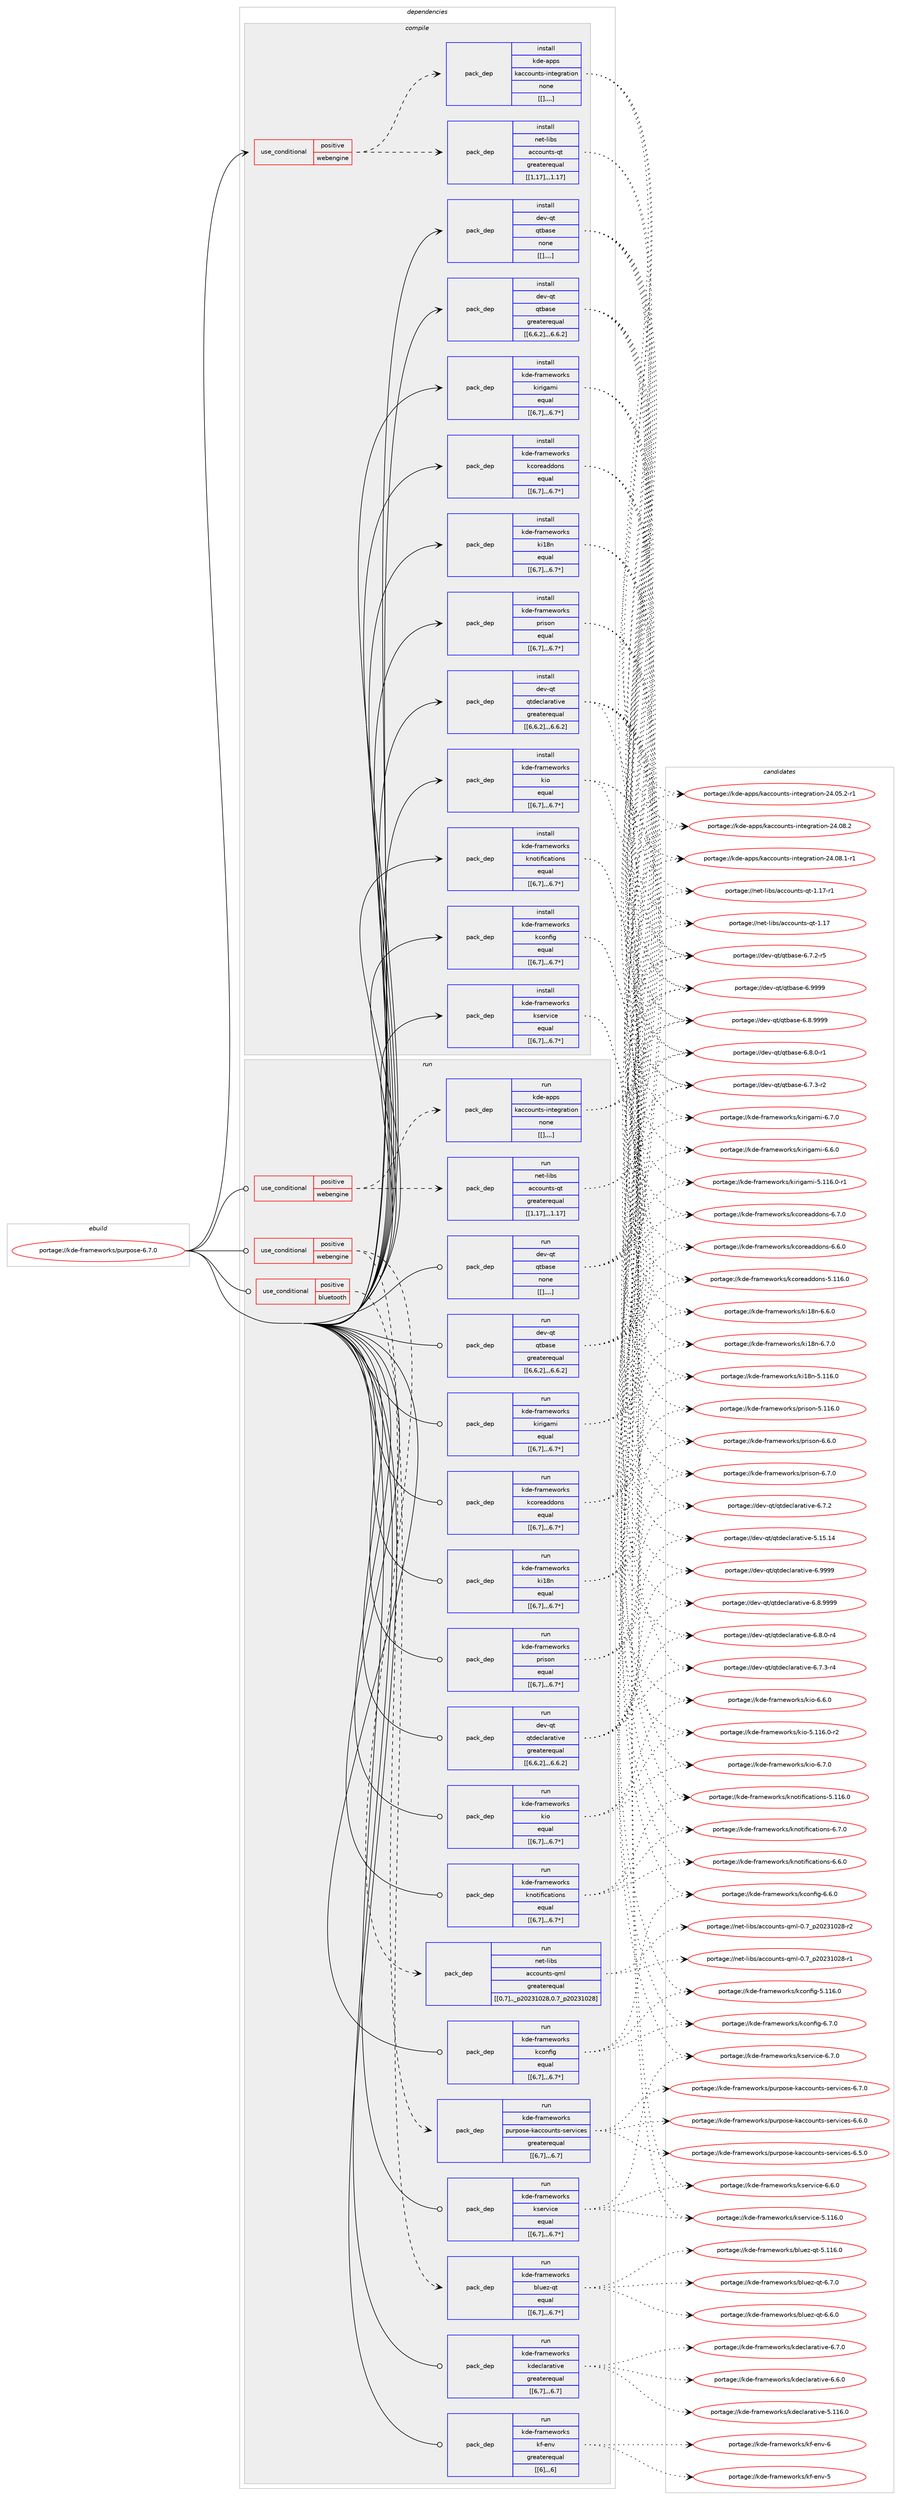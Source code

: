 digraph prolog {

# *************
# Graph options
# *************

newrank=true;
concentrate=true;
compound=true;
graph [rankdir=LR,fontname=Helvetica,fontsize=10,ranksep=1.5];#, ranksep=2.5, nodesep=0.2];
edge  [arrowhead=vee];
node  [fontname=Helvetica,fontsize=10];

# **********
# The ebuild
# **********

subgraph cluster_leftcol {
color=gray;
label=<<i>ebuild</i>>;
id [label="portage://kde-frameworks/purpose-6.7.0", color=red, width=4, href="../kde-frameworks/purpose-6.7.0.svg"];
}

# ****************
# The dependencies
# ****************

subgraph cluster_midcol {
color=gray;
label=<<i>dependencies</i>>;
subgraph cluster_compile {
fillcolor="#eeeeee";
style=filled;
label=<<i>compile</i>>;
subgraph cond73579 {
dependency286401 [label=<<TABLE BORDER="0" CELLBORDER="1" CELLSPACING="0" CELLPADDING="4"><TR><TD ROWSPAN="3" CELLPADDING="10">use_conditional</TD></TR><TR><TD>positive</TD></TR><TR><TD>webengine</TD></TR></TABLE>>, shape=none, color=red];
subgraph pack210537 {
dependency286442 [label=<<TABLE BORDER="0" CELLBORDER="1" CELLSPACING="0" CELLPADDING="4" WIDTH="220"><TR><TD ROWSPAN="6" CELLPADDING="30">pack_dep</TD></TR><TR><TD WIDTH="110">install</TD></TR><TR><TD>kde-apps</TD></TR><TR><TD>kaccounts-integration</TD></TR><TR><TD>none</TD></TR><TR><TD>[[],,,,]</TD></TR></TABLE>>, shape=none, color=blue];
}
dependency286401:e -> dependency286442:w [weight=20,style="dashed",arrowhead="vee"];
subgraph pack210576 {
dependency286459 [label=<<TABLE BORDER="0" CELLBORDER="1" CELLSPACING="0" CELLPADDING="4" WIDTH="220"><TR><TD ROWSPAN="6" CELLPADDING="30">pack_dep</TD></TR><TR><TD WIDTH="110">install</TD></TR><TR><TD>net-libs</TD></TR><TR><TD>accounts-qt</TD></TR><TR><TD>greaterequal</TD></TR><TR><TD>[[1,17],,,1.17]</TD></TR></TABLE>>, shape=none, color=blue];
}
dependency286401:e -> dependency286459:w [weight=20,style="dashed",arrowhead="vee"];
}
id:e -> dependency286401:w [weight=20,style="solid",arrowhead="vee"];
subgraph pack210587 {
dependency286472 [label=<<TABLE BORDER="0" CELLBORDER="1" CELLSPACING="0" CELLPADDING="4" WIDTH="220"><TR><TD ROWSPAN="6" CELLPADDING="30">pack_dep</TD></TR><TR><TD WIDTH="110">install</TD></TR><TR><TD>dev-qt</TD></TR><TR><TD>qtbase</TD></TR><TR><TD>greaterequal</TD></TR><TR><TD>[[6,6,2],,,6.6.2]</TD></TR></TABLE>>, shape=none, color=blue];
}
id:e -> dependency286472:w [weight=20,style="solid",arrowhead="vee"];
subgraph pack210595 {
dependency286480 [label=<<TABLE BORDER="0" CELLBORDER="1" CELLSPACING="0" CELLPADDING="4" WIDTH="220"><TR><TD ROWSPAN="6" CELLPADDING="30">pack_dep</TD></TR><TR><TD WIDTH="110">install</TD></TR><TR><TD>dev-qt</TD></TR><TR><TD>qtbase</TD></TR><TR><TD>none</TD></TR><TR><TD>[[],,,,]</TD></TR></TABLE>>, shape=none, color=blue];
}
id:e -> dependency286480:w [weight=20,style="solid",arrowhead="vee"];
subgraph pack210600 {
dependency286516 [label=<<TABLE BORDER="0" CELLBORDER="1" CELLSPACING="0" CELLPADDING="4" WIDTH="220"><TR><TD ROWSPAN="6" CELLPADDING="30">pack_dep</TD></TR><TR><TD WIDTH="110">install</TD></TR><TR><TD>dev-qt</TD></TR><TR><TD>qtdeclarative</TD></TR><TR><TD>greaterequal</TD></TR><TR><TD>[[6,6,2],,,6.6.2]</TD></TR></TABLE>>, shape=none, color=blue];
}
id:e -> dependency286516:w [weight=20,style="solid",arrowhead="vee"];
subgraph pack210694 {
dependency286608 [label=<<TABLE BORDER="0" CELLBORDER="1" CELLSPACING="0" CELLPADDING="4" WIDTH="220"><TR><TD ROWSPAN="6" CELLPADDING="30">pack_dep</TD></TR><TR><TD WIDTH="110">install</TD></TR><TR><TD>kde-frameworks</TD></TR><TR><TD>kconfig</TD></TR><TR><TD>equal</TD></TR><TR><TD>[[6,7],,,6.7*]</TD></TR></TABLE>>, shape=none, color=blue];
}
id:e -> dependency286608:w [weight=20,style="solid",arrowhead="vee"];
subgraph pack210726 {
dependency286637 [label=<<TABLE BORDER="0" CELLBORDER="1" CELLSPACING="0" CELLPADDING="4" WIDTH="220"><TR><TD ROWSPAN="6" CELLPADDING="30">pack_dep</TD></TR><TR><TD WIDTH="110">install</TD></TR><TR><TD>kde-frameworks</TD></TR><TR><TD>kcoreaddons</TD></TR><TR><TD>equal</TD></TR><TR><TD>[[6,7],,,6.7*]</TD></TR></TABLE>>, shape=none, color=blue];
}
id:e -> dependency286637:w [weight=20,style="solid",arrowhead="vee"];
subgraph pack210733 {
dependency286658 [label=<<TABLE BORDER="0" CELLBORDER="1" CELLSPACING="0" CELLPADDING="4" WIDTH="220"><TR><TD ROWSPAN="6" CELLPADDING="30">pack_dep</TD></TR><TR><TD WIDTH="110">install</TD></TR><TR><TD>kde-frameworks</TD></TR><TR><TD>ki18n</TD></TR><TR><TD>equal</TD></TR><TR><TD>[[6,7],,,6.7*]</TD></TR></TABLE>>, shape=none, color=blue];
}
id:e -> dependency286658:w [weight=20,style="solid",arrowhead="vee"];
subgraph pack210748 {
dependency286748 [label=<<TABLE BORDER="0" CELLBORDER="1" CELLSPACING="0" CELLPADDING="4" WIDTH="220"><TR><TD ROWSPAN="6" CELLPADDING="30">pack_dep</TD></TR><TR><TD WIDTH="110">install</TD></TR><TR><TD>kde-frameworks</TD></TR><TR><TD>kio</TD></TR><TR><TD>equal</TD></TR><TR><TD>[[6,7],,,6.7*]</TD></TR></TABLE>>, shape=none, color=blue];
}
id:e -> dependency286748:w [weight=20,style="solid",arrowhead="vee"];
subgraph pack210836 {
dependency286795 [label=<<TABLE BORDER="0" CELLBORDER="1" CELLSPACING="0" CELLPADDING="4" WIDTH="220"><TR><TD ROWSPAN="6" CELLPADDING="30">pack_dep</TD></TR><TR><TD WIDTH="110">install</TD></TR><TR><TD>kde-frameworks</TD></TR><TR><TD>kirigami</TD></TR><TR><TD>equal</TD></TR><TR><TD>[[6,7],,,6.7*]</TD></TR></TABLE>>, shape=none, color=blue];
}
id:e -> dependency286795:w [weight=20,style="solid",arrowhead="vee"];
subgraph pack210856 {
dependency286837 [label=<<TABLE BORDER="0" CELLBORDER="1" CELLSPACING="0" CELLPADDING="4" WIDTH="220"><TR><TD ROWSPAN="6" CELLPADDING="30">pack_dep</TD></TR><TR><TD WIDTH="110">install</TD></TR><TR><TD>kde-frameworks</TD></TR><TR><TD>knotifications</TD></TR><TR><TD>equal</TD></TR><TR><TD>[[6,7],,,6.7*]</TD></TR></TABLE>>, shape=none, color=blue];
}
id:e -> dependency286837:w [weight=20,style="solid",arrowhead="vee"];
subgraph pack210895 {
dependency286844 [label=<<TABLE BORDER="0" CELLBORDER="1" CELLSPACING="0" CELLPADDING="4" WIDTH="220"><TR><TD ROWSPAN="6" CELLPADDING="30">pack_dep</TD></TR><TR><TD WIDTH="110">install</TD></TR><TR><TD>kde-frameworks</TD></TR><TR><TD>kservice</TD></TR><TR><TD>equal</TD></TR><TR><TD>[[6,7],,,6.7*]</TD></TR></TABLE>>, shape=none, color=blue];
}
id:e -> dependency286844:w [weight=20,style="solid",arrowhead="vee"];
subgraph pack210901 {
dependency286869 [label=<<TABLE BORDER="0" CELLBORDER="1" CELLSPACING="0" CELLPADDING="4" WIDTH="220"><TR><TD ROWSPAN="6" CELLPADDING="30">pack_dep</TD></TR><TR><TD WIDTH="110">install</TD></TR><TR><TD>kde-frameworks</TD></TR><TR><TD>prison</TD></TR><TR><TD>equal</TD></TR><TR><TD>[[6,7],,,6.7*]</TD></TR></TABLE>>, shape=none, color=blue];
}
id:e -> dependency286869:w [weight=20,style="solid",arrowhead="vee"];
}
subgraph cluster_compileandrun {
fillcolor="#eeeeee";
style=filled;
label=<<i>compile and run</i>>;
}
subgraph cluster_run {
fillcolor="#eeeeee";
style=filled;
label=<<i>run</i>>;
subgraph cond73662 {
dependency286911 [label=<<TABLE BORDER="0" CELLBORDER="1" CELLSPACING="0" CELLPADDING="4"><TR><TD ROWSPAN="3" CELLPADDING="10">use_conditional</TD></TR><TR><TD>positive</TD></TR><TR><TD>bluetooth</TD></TR></TABLE>>, shape=none, color=red];
subgraph pack210992 {
dependency287065 [label=<<TABLE BORDER="0" CELLBORDER="1" CELLSPACING="0" CELLPADDING="4" WIDTH="220"><TR><TD ROWSPAN="6" CELLPADDING="30">pack_dep</TD></TR><TR><TD WIDTH="110">run</TD></TR><TR><TD>kde-frameworks</TD></TR><TR><TD>bluez-qt</TD></TR><TR><TD>equal</TD></TR><TR><TD>[[6,7],,,6.7*]</TD></TR></TABLE>>, shape=none, color=blue];
}
dependency286911:e -> dependency287065:w [weight=20,style="dashed",arrowhead="vee"];
}
id:e -> dependency286911:w [weight=20,style="solid",arrowhead="odot"];
subgraph cond73694 {
dependency287070 [label=<<TABLE BORDER="0" CELLBORDER="1" CELLSPACING="0" CELLPADDING="4"><TR><TD ROWSPAN="3" CELLPADDING="10">use_conditional</TD></TR><TR><TD>positive</TD></TR><TR><TD>webengine</TD></TR></TABLE>>, shape=none, color=red];
subgraph pack211103 {
dependency287117 [label=<<TABLE BORDER="0" CELLBORDER="1" CELLSPACING="0" CELLPADDING="4" WIDTH="220"><TR><TD ROWSPAN="6" CELLPADDING="30">pack_dep</TD></TR><TR><TD WIDTH="110">run</TD></TR><TR><TD>kde-apps</TD></TR><TR><TD>kaccounts-integration</TD></TR><TR><TD>none</TD></TR><TR><TD>[[],,,,]</TD></TR></TABLE>>, shape=none, color=blue];
}
dependency287070:e -> dependency287117:w [weight=20,style="dashed",arrowhead="vee"];
subgraph pack211233 {
dependency287281 [label=<<TABLE BORDER="0" CELLBORDER="1" CELLSPACING="0" CELLPADDING="4" WIDTH="220"><TR><TD ROWSPAN="6" CELLPADDING="30">pack_dep</TD></TR><TR><TD WIDTH="110">run</TD></TR><TR><TD>net-libs</TD></TR><TR><TD>accounts-qt</TD></TR><TR><TD>greaterequal</TD></TR><TR><TD>[[1,17],,,1.17]</TD></TR></TABLE>>, shape=none, color=blue];
}
dependency287070:e -> dependency287281:w [weight=20,style="dashed",arrowhead="vee"];
}
id:e -> dependency287070:w [weight=20,style="solid",arrowhead="odot"];
subgraph cond73720 {
dependency287316 [label=<<TABLE BORDER="0" CELLBORDER="1" CELLSPACING="0" CELLPADDING="4"><TR><TD ROWSPAN="3" CELLPADDING="10">use_conditional</TD></TR><TR><TD>positive</TD></TR><TR><TD>webengine</TD></TR></TABLE>>, shape=none, color=red];
subgraph pack211321 {
dependency287343 [label=<<TABLE BORDER="0" CELLBORDER="1" CELLSPACING="0" CELLPADDING="4" WIDTH="220"><TR><TD ROWSPAN="6" CELLPADDING="30">pack_dep</TD></TR><TR><TD WIDTH="110">run</TD></TR><TR><TD>kde-frameworks</TD></TR><TR><TD>purpose-kaccounts-services</TD></TR><TR><TD>greaterequal</TD></TR><TR><TD>[[6,7],,,6.7]</TD></TR></TABLE>>, shape=none, color=blue];
}
dependency287316:e -> dependency287343:w [weight=20,style="dashed",arrowhead="vee"];
subgraph pack211325 {
dependency287349 [label=<<TABLE BORDER="0" CELLBORDER="1" CELLSPACING="0" CELLPADDING="4" WIDTH="220"><TR><TD ROWSPAN="6" CELLPADDING="30">pack_dep</TD></TR><TR><TD WIDTH="110">run</TD></TR><TR><TD>net-libs</TD></TR><TR><TD>accounts-qml</TD></TR><TR><TD>greaterequal</TD></TR><TR><TD>[[0,7],,_p20231028,0.7_p20231028]</TD></TR></TABLE>>, shape=none, color=blue];
}
dependency287316:e -> dependency287349:w [weight=20,style="dashed",arrowhead="vee"];
}
id:e -> dependency287316:w [weight=20,style="solid",arrowhead="odot"];
subgraph pack211330 {
dependency287372 [label=<<TABLE BORDER="0" CELLBORDER="1" CELLSPACING="0" CELLPADDING="4" WIDTH="220"><TR><TD ROWSPAN="6" CELLPADDING="30">pack_dep</TD></TR><TR><TD WIDTH="110">run</TD></TR><TR><TD>dev-qt</TD></TR><TR><TD>qtbase</TD></TR><TR><TD>greaterequal</TD></TR><TR><TD>[[6,6,2],,,6.6.2]</TD></TR></TABLE>>, shape=none, color=blue];
}
id:e -> dependency287372:w [weight=20,style="solid",arrowhead="odot"];
subgraph pack211405 {
dependency287429 [label=<<TABLE BORDER="0" CELLBORDER="1" CELLSPACING="0" CELLPADDING="4" WIDTH="220"><TR><TD ROWSPAN="6" CELLPADDING="30">pack_dep</TD></TR><TR><TD WIDTH="110">run</TD></TR><TR><TD>dev-qt</TD></TR><TR><TD>qtbase</TD></TR><TR><TD>none</TD></TR><TR><TD>[[],,,,]</TD></TR></TABLE>>, shape=none, color=blue];
}
id:e -> dependency287429:w [weight=20,style="solid",arrowhead="odot"];
subgraph pack211410 {
dependency287501 [label=<<TABLE BORDER="0" CELLBORDER="1" CELLSPACING="0" CELLPADDING="4" WIDTH="220"><TR><TD ROWSPAN="6" CELLPADDING="30">pack_dep</TD></TR><TR><TD WIDTH="110">run</TD></TR><TR><TD>dev-qt</TD></TR><TR><TD>qtdeclarative</TD></TR><TR><TD>greaterequal</TD></TR><TR><TD>[[6,6,2],,,6.6.2]</TD></TR></TABLE>>, shape=none, color=blue];
}
id:e -> dependency287501:w [weight=20,style="solid",arrowhead="odot"];
subgraph pack211463 {
dependency287505 [label=<<TABLE BORDER="0" CELLBORDER="1" CELLSPACING="0" CELLPADDING="4" WIDTH="220"><TR><TD ROWSPAN="6" CELLPADDING="30">pack_dep</TD></TR><TR><TD WIDTH="110">run</TD></TR><TR><TD>kde-frameworks</TD></TR><TR><TD>kconfig</TD></TR><TR><TD>equal</TD></TR><TR><TD>[[6,7],,,6.7*]</TD></TR></TABLE>>, shape=none, color=blue];
}
id:e -> dependency287505:w [weight=20,style="solid",arrowhead="odot"];
subgraph pack211519 {
dependency287598 [label=<<TABLE BORDER="0" CELLBORDER="1" CELLSPACING="0" CELLPADDING="4" WIDTH="220"><TR><TD ROWSPAN="6" CELLPADDING="30">pack_dep</TD></TR><TR><TD WIDTH="110">run</TD></TR><TR><TD>kde-frameworks</TD></TR><TR><TD>kcoreaddons</TD></TR><TR><TD>equal</TD></TR><TR><TD>[[6,7],,,6.7*]</TD></TR></TABLE>>, shape=none, color=blue];
}
id:e -> dependency287598:w [weight=20,style="solid",arrowhead="odot"];
subgraph pack211584 {
dependency287657 [label=<<TABLE BORDER="0" CELLBORDER="1" CELLSPACING="0" CELLPADDING="4" WIDTH="220"><TR><TD ROWSPAN="6" CELLPADDING="30">pack_dep</TD></TR><TR><TD WIDTH="110">run</TD></TR><TR><TD>kde-frameworks</TD></TR><TR><TD>kdeclarative</TD></TR><TR><TD>greaterequal</TD></TR><TR><TD>[[6,7],,,6.7]</TD></TR></TABLE>>, shape=none, color=blue];
}
id:e -> dependency287657:w [weight=20,style="solid",arrowhead="odot"];
subgraph pack211660 {
dependency287746 [label=<<TABLE BORDER="0" CELLBORDER="1" CELLSPACING="0" CELLPADDING="4" WIDTH="220"><TR><TD ROWSPAN="6" CELLPADDING="30">pack_dep</TD></TR><TR><TD WIDTH="110">run</TD></TR><TR><TD>kde-frameworks</TD></TR><TR><TD>kf-env</TD></TR><TR><TD>greaterequal</TD></TR><TR><TD>[[6],,,6]</TD></TR></TABLE>>, shape=none, color=blue];
}
id:e -> dependency287746:w [weight=20,style="solid",arrowhead="odot"];
subgraph pack211708 {
dependency287798 [label=<<TABLE BORDER="0" CELLBORDER="1" CELLSPACING="0" CELLPADDING="4" WIDTH="220"><TR><TD ROWSPAN="6" CELLPADDING="30">pack_dep</TD></TR><TR><TD WIDTH="110">run</TD></TR><TR><TD>kde-frameworks</TD></TR><TR><TD>ki18n</TD></TR><TR><TD>equal</TD></TR><TR><TD>[[6,7],,,6.7*]</TD></TR></TABLE>>, shape=none, color=blue];
}
id:e -> dependency287798:w [weight=20,style="solid",arrowhead="odot"];
subgraph pack211730 {
dependency287817 [label=<<TABLE BORDER="0" CELLBORDER="1" CELLSPACING="0" CELLPADDING="4" WIDTH="220"><TR><TD ROWSPAN="6" CELLPADDING="30">pack_dep</TD></TR><TR><TD WIDTH="110">run</TD></TR><TR><TD>kde-frameworks</TD></TR><TR><TD>kio</TD></TR><TR><TD>equal</TD></TR><TR><TD>[[6,7],,,6.7*]</TD></TR></TABLE>>, shape=none, color=blue];
}
id:e -> dependency287817:w [weight=20,style="solid",arrowhead="odot"];
subgraph pack211762 {
dependency287853 [label=<<TABLE BORDER="0" CELLBORDER="1" CELLSPACING="0" CELLPADDING="4" WIDTH="220"><TR><TD ROWSPAN="6" CELLPADDING="30">pack_dep</TD></TR><TR><TD WIDTH="110">run</TD></TR><TR><TD>kde-frameworks</TD></TR><TR><TD>kirigami</TD></TR><TR><TD>equal</TD></TR><TR><TD>[[6,7],,,6.7*]</TD></TR></TABLE>>, shape=none, color=blue];
}
id:e -> dependency287853:w [weight=20,style="solid",arrowhead="odot"];
subgraph pack211799 {
dependency287911 [label=<<TABLE BORDER="0" CELLBORDER="1" CELLSPACING="0" CELLPADDING="4" WIDTH="220"><TR><TD ROWSPAN="6" CELLPADDING="30">pack_dep</TD></TR><TR><TD WIDTH="110">run</TD></TR><TR><TD>kde-frameworks</TD></TR><TR><TD>knotifications</TD></TR><TR><TD>equal</TD></TR><TR><TD>[[6,7],,,6.7*]</TD></TR></TABLE>>, shape=none, color=blue];
}
id:e -> dependency287911:w [weight=20,style="solid",arrowhead="odot"];
subgraph pack211829 {
dependency287930 [label=<<TABLE BORDER="0" CELLBORDER="1" CELLSPACING="0" CELLPADDING="4" WIDTH="220"><TR><TD ROWSPAN="6" CELLPADDING="30">pack_dep</TD></TR><TR><TD WIDTH="110">run</TD></TR><TR><TD>kde-frameworks</TD></TR><TR><TD>kservice</TD></TR><TR><TD>equal</TD></TR><TR><TD>[[6,7],,,6.7*]</TD></TR></TABLE>>, shape=none, color=blue];
}
id:e -> dependency287930:w [weight=20,style="solid",arrowhead="odot"];
subgraph pack211866 {
dependency287948 [label=<<TABLE BORDER="0" CELLBORDER="1" CELLSPACING="0" CELLPADDING="4" WIDTH="220"><TR><TD ROWSPAN="6" CELLPADDING="30">pack_dep</TD></TR><TR><TD WIDTH="110">run</TD></TR><TR><TD>kde-frameworks</TD></TR><TR><TD>prison</TD></TR><TR><TD>equal</TD></TR><TR><TD>[[6,7],,,6.7*]</TD></TR></TABLE>>, shape=none, color=blue];
}
id:e -> dependency287948:w [weight=20,style="solid",arrowhead="odot"];
}
}

# **************
# The candidates
# **************

subgraph cluster_choices {
rank=same;
color=gray;
label=<<i>candidates</i>>;

subgraph choice210814 {
color=black;
nodesep=1;
choice10710010145971121121154710797999911111711011611545105110116101103114971161051111104550524648564650 [label="portage://kde-apps/kaccounts-integration-24.08.2", color=red, width=4,href="../kde-apps/kaccounts-integration-24.08.2.svg"];
choice107100101459711211211547107979999111117110116115451051101161011031149711610511111045505246485646494511449 [label="portage://kde-apps/kaccounts-integration-24.08.1-r1", color=red, width=4,href="../kde-apps/kaccounts-integration-24.08.1-r1.svg"];
choice107100101459711211211547107979999111117110116115451051101161011031149711610511111045505246485346504511449 [label="portage://kde-apps/kaccounts-integration-24.05.2-r1", color=red, width=4,href="../kde-apps/kaccounts-integration-24.05.2-r1.svg"];
dependency286442:e -> choice10710010145971121121154710797999911111711011611545105110116101103114971161051111104550524648564650:w [style=dotted,weight="100"];
dependency286442:e -> choice107100101459711211211547107979999111117110116115451051101161011031149711610511111045505246485646494511449:w [style=dotted,weight="100"];
dependency286442:e -> choice107100101459711211211547107979999111117110116115451051101161011031149711610511111045505246485346504511449:w [style=dotted,weight="100"];
}
subgraph choice210819 {
color=black;
nodesep=1;
choice1101011164510810598115479799991111171101161154511311645494649554511449 [label="portage://net-libs/accounts-qt-1.17-r1", color=red, width=4,href="../net-libs/accounts-qt-1.17-r1.svg"];
choice110101116451081059811547979999111117110116115451131164549464955 [label="portage://net-libs/accounts-qt-1.17", color=red, width=4,href="../net-libs/accounts-qt-1.17.svg"];
dependency286459:e -> choice1101011164510810598115479799991111171101161154511311645494649554511449:w [style=dotted,weight="100"];
dependency286459:e -> choice110101116451081059811547979999111117110116115451131164549464955:w [style=dotted,weight="100"];
}
subgraph choice210821 {
color=black;
nodesep=1;
choice1001011184511311647113116989711510145544657575757 [label="portage://dev-qt/qtbase-6.9999", color=red, width=4,href="../dev-qt/qtbase-6.9999.svg"];
choice10010111845113116471131169897115101455446564657575757 [label="portage://dev-qt/qtbase-6.8.9999", color=red, width=4,href="../dev-qt/qtbase-6.8.9999.svg"];
choice100101118451131164711311698971151014554465646484511449 [label="portage://dev-qt/qtbase-6.8.0-r1", color=red, width=4,href="../dev-qt/qtbase-6.8.0-r1.svg"];
choice100101118451131164711311698971151014554465546514511450 [label="portage://dev-qt/qtbase-6.7.3-r2", color=red, width=4,href="../dev-qt/qtbase-6.7.3-r2.svg"];
choice100101118451131164711311698971151014554465546504511453 [label="portage://dev-qt/qtbase-6.7.2-r5", color=red, width=4,href="../dev-qt/qtbase-6.7.2-r5.svg"];
dependency286472:e -> choice1001011184511311647113116989711510145544657575757:w [style=dotted,weight="100"];
dependency286472:e -> choice10010111845113116471131169897115101455446564657575757:w [style=dotted,weight="100"];
dependency286472:e -> choice100101118451131164711311698971151014554465646484511449:w [style=dotted,weight="100"];
dependency286472:e -> choice100101118451131164711311698971151014554465546514511450:w [style=dotted,weight="100"];
dependency286472:e -> choice100101118451131164711311698971151014554465546504511453:w [style=dotted,weight="100"];
}
subgraph choice210826 {
color=black;
nodesep=1;
choice1001011184511311647113116989711510145544657575757 [label="portage://dev-qt/qtbase-6.9999", color=red, width=4,href="../dev-qt/qtbase-6.9999.svg"];
choice10010111845113116471131169897115101455446564657575757 [label="portage://dev-qt/qtbase-6.8.9999", color=red, width=4,href="../dev-qt/qtbase-6.8.9999.svg"];
choice100101118451131164711311698971151014554465646484511449 [label="portage://dev-qt/qtbase-6.8.0-r1", color=red, width=4,href="../dev-qt/qtbase-6.8.0-r1.svg"];
choice100101118451131164711311698971151014554465546514511450 [label="portage://dev-qt/qtbase-6.7.3-r2", color=red, width=4,href="../dev-qt/qtbase-6.7.3-r2.svg"];
choice100101118451131164711311698971151014554465546504511453 [label="portage://dev-qt/qtbase-6.7.2-r5", color=red, width=4,href="../dev-qt/qtbase-6.7.2-r5.svg"];
dependency286480:e -> choice1001011184511311647113116989711510145544657575757:w [style=dotted,weight="100"];
dependency286480:e -> choice10010111845113116471131169897115101455446564657575757:w [style=dotted,weight="100"];
dependency286480:e -> choice100101118451131164711311698971151014554465646484511449:w [style=dotted,weight="100"];
dependency286480:e -> choice100101118451131164711311698971151014554465546514511450:w [style=dotted,weight="100"];
dependency286480:e -> choice100101118451131164711311698971151014554465546504511453:w [style=dotted,weight="100"];
}
subgraph choice210873 {
color=black;
nodesep=1;
choice100101118451131164711311610010199108971149711610511810145544657575757 [label="portage://dev-qt/qtdeclarative-6.9999", color=red, width=4,href="../dev-qt/qtdeclarative-6.9999.svg"];
choice1001011184511311647113116100101991089711497116105118101455446564657575757 [label="portage://dev-qt/qtdeclarative-6.8.9999", color=red, width=4,href="../dev-qt/qtdeclarative-6.8.9999.svg"];
choice10010111845113116471131161001019910897114971161051181014554465646484511452 [label="portage://dev-qt/qtdeclarative-6.8.0-r4", color=red, width=4,href="../dev-qt/qtdeclarative-6.8.0-r4.svg"];
choice10010111845113116471131161001019910897114971161051181014554465546514511452 [label="portage://dev-qt/qtdeclarative-6.7.3-r4", color=red, width=4,href="../dev-qt/qtdeclarative-6.7.3-r4.svg"];
choice1001011184511311647113116100101991089711497116105118101455446554650 [label="portage://dev-qt/qtdeclarative-6.7.2", color=red, width=4,href="../dev-qt/qtdeclarative-6.7.2.svg"];
choice10010111845113116471131161001019910897114971161051181014553464953464952 [label="portage://dev-qt/qtdeclarative-5.15.14", color=red, width=4,href="../dev-qt/qtdeclarative-5.15.14.svg"];
dependency286516:e -> choice100101118451131164711311610010199108971149711610511810145544657575757:w [style=dotted,weight="100"];
dependency286516:e -> choice1001011184511311647113116100101991089711497116105118101455446564657575757:w [style=dotted,weight="100"];
dependency286516:e -> choice10010111845113116471131161001019910897114971161051181014554465646484511452:w [style=dotted,weight="100"];
dependency286516:e -> choice10010111845113116471131161001019910897114971161051181014554465546514511452:w [style=dotted,weight="100"];
dependency286516:e -> choice1001011184511311647113116100101991089711497116105118101455446554650:w [style=dotted,weight="100"];
dependency286516:e -> choice10010111845113116471131161001019910897114971161051181014553464953464952:w [style=dotted,weight="100"];
}
subgraph choice210895 {
color=black;
nodesep=1;
choice10710010145102114971091011191111141071154710799111110102105103455446554648 [label="portage://kde-frameworks/kconfig-6.7.0", color=red, width=4,href="../kde-frameworks/kconfig-6.7.0.svg"];
choice10710010145102114971091011191111141071154710799111110102105103455446544648 [label="portage://kde-frameworks/kconfig-6.6.0", color=red, width=4,href="../kde-frameworks/kconfig-6.6.0.svg"];
choice107100101451021149710910111911111410711547107991111101021051034553464949544648 [label="portage://kde-frameworks/kconfig-5.116.0", color=red, width=4,href="../kde-frameworks/kconfig-5.116.0.svg"];
dependency286608:e -> choice10710010145102114971091011191111141071154710799111110102105103455446554648:w [style=dotted,weight="100"];
dependency286608:e -> choice10710010145102114971091011191111141071154710799111110102105103455446544648:w [style=dotted,weight="100"];
dependency286608:e -> choice107100101451021149710910111911111410711547107991111101021051034553464949544648:w [style=dotted,weight="100"];
}
subgraph choice210898 {
color=black;
nodesep=1;
choice1071001014510211497109101119111114107115471079911111410197100100111110115455446554648 [label="portage://kde-frameworks/kcoreaddons-6.7.0", color=red, width=4,href="../kde-frameworks/kcoreaddons-6.7.0.svg"];
choice1071001014510211497109101119111114107115471079911111410197100100111110115455446544648 [label="portage://kde-frameworks/kcoreaddons-6.6.0", color=red, width=4,href="../kde-frameworks/kcoreaddons-6.6.0.svg"];
choice10710010145102114971091011191111141071154710799111114101971001001111101154553464949544648 [label="portage://kde-frameworks/kcoreaddons-5.116.0", color=red, width=4,href="../kde-frameworks/kcoreaddons-5.116.0.svg"];
dependency286637:e -> choice1071001014510211497109101119111114107115471079911111410197100100111110115455446554648:w [style=dotted,weight="100"];
dependency286637:e -> choice1071001014510211497109101119111114107115471079911111410197100100111110115455446544648:w [style=dotted,weight="100"];
dependency286637:e -> choice10710010145102114971091011191111141071154710799111114101971001001111101154553464949544648:w [style=dotted,weight="100"];
}
subgraph choice210997 {
color=black;
nodesep=1;
choice1071001014510211497109101119111114107115471071054956110455446554648 [label="portage://kde-frameworks/ki18n-6.7.0", color=red, width=4,href="../kde-frameworks/ki18n-6.7.0.svg"];
choice1071001014510211497109101119111114107115471071054956110455446544648 [label="portage://kde-frameworks/ki18n-6.6.0", color=red, width=4,href="../kde-frameworks/ki18n-6.6.0.svg"];
choice10710010145102114971091011191111141071154710710549561104553464949544648 [label="portage://kde-frameworks/ki18n-5.116.0", color=red, width=4,href="../kde-frameworks/ki18n-5.116.0.svg"];
dependency286658:e -> choice1071001014510211497109101119111114107115471071054956110455446554648:w [style=dotted,weight="100"];
dependency286658:e -> choice1071001014510211497109101119111114107115471071054956110455446544648:w [style=dotted,weight="100"];
dependency286658:e -> choice10710010145102114971091011191111141071154710710549561104553464949544648:w [style=dotted,weight="100"];
}
subgraph choice211002 {
color=black;
nodesep=1;
choice107100101451021149710910111911111410711547107105111455446554648 [label="portage://kde-frameworks/kio-6.7.0", color=red, width=4,href="../kde-frameworks/kio-6.7.0.svg"];
choice107100101451021149710910111911111410711547107105111455446544648 [label="portage://kde-frameworks/kio-6.6.0", color=red, width=4,href="../kde-frameworks/kio-6.6.0.svg"];
choice10710010145102114971091011191111141071154710710511145534649495446484511450 [label="portage://kde-frameworks/kio-5.116.0-r2", color=red, width=4,href="../kde-frameworks/kio-5.116.0-r2.svg"];
dependency286748:e -> choice107100101451021149710910111911111410711547107105111455446554648:w [style=dotted,weight="100"];
dependency286748:e -> choice107100101451021149710910111911111410711547107105111455446544648:w [style=dotted,weight="100"];
dependency286748:e -> choice10710010145102114971091011191111141071154710710511145534649495446484511450:w [style=dotted,weight="100"];
}
subgraph choice211051 {
color=black;
nodesep=1;
choice10710010145102114971091011191111141071154710710511410510397109105455446554648 [label="portage://kde-frameworks/kirigami-6.7.0", color=red, width=4,href="../kde-frameworks/kirigami-6.7.0.svg"];
choice10710010145102114971091011191111141071154710710511410510397109105455446544648 [label="portage://kde-frameworks/kirigami-6.6.0", color=red, width=4,href="../kde-frameworks/kirigami-6.6.0.svg"];
choice1071001014510211497109101119111114107115471071051141051039710910545534649495446484511449 [label="portage://kde-frameworks/kirigami-5.116.0-r1", color=red, width=4,href="../kde-frameworks/kirigami-5.116.0-r1.svg"];
dependency286795:e -> choice10710010145102114971091011191111141071154710710511410510397109105455446554648:w [style=dotted,weight="100"];
dependency286795:e -> choice10710010145102114971091011191111141071154710710511410510397109105455446544648:w [style=dotted,weight="100"];
dependency286795:e -> choice1071001014510211497109101119111114107115471071051141051039710910545534649495446484511449:w [style=dotted,weight="100"];
}
subgraph choice211083 {
color=black;
nodesep=1;
choice1071001014510211497109101119111114107115471071101111161051021059997116105111110115455446554648 [label="portage://kde-frameworks/knotifications-6.7.0", color=red, width=4,href="../kde-frameworks/knotifications-6.7.0.svg"];
choice1071001014510211497109101119111114107115471071101111161051021059997116105111110115455446544648 [label="portage://kde-frameworks/knotifications-6.6.0", color=red, width=4,href="../kde-frameworks/knotifications-6.6.0.svg"];
choice10710010145102114971091011191111141071154710711011111610510210599971161051111101154553464949544648 [label="portage://kde-frameworks/knotifications-5.116.0", color=red, width=4,href="../kde-frameworks/knotifications-5.116.0.svg"];
dependency286837:e -> choice1071001014510211497109101119111114107115471071101111161051021059997116105111110115455446554648:w [style=dotted,weight="100"];
dependency286837:e -> choice1071001014510211497109101119111114107115471071101111161051021059997116105111110115455446544648:w [style=dotted,weight="100"];
dependency286837:e -> choice10710010145102114971091011191111141071154710711011111610510210599971161051111101154553464949544648:w [style=dotted,weight="100"];
}
subgraph choice211086 {
color=black;
nodesep=1;
choice10710010145102114971091011191111141071154710711510111411810599101455446554648 [label="portage://kde-frameworks/kservice-6.7.0", color=red, width=4,href="../kde-frameworks/kservice-6.7.0.svg"];
choice10710010145102114971091011191111141071154710711510111411810599101455446544648 [label="portage://kde-frameworks/kservice-6.6.0", color=red, width=4,href="../kde-frameworks/kservice-6.6.0.svg"];
choice107100101451021149710910111911111410711547107115101114118105991014553464949544648 [label="portage://kde-frameworks/kservice-5.116.0", color=red, width=4,href="../kde-frameworks/kservice-5.116.0.svg"];
dependency286844:e -> choice10710010145102114971091011191111141071154710711510111411810599101455446554648:w [style=dotted,weight="100"];
dependency286844:e -> choice10710010145102114971091011191111141071154710711510111411810599101455446544648:w [style=dotted,weight="100"];
dependency286844:e -> choice107100101451021149710910111911111410711547107115101114118105991014553464949544648:w [style=dotted,weight="100"];
}
subgraph choice211123 {
color=black;
nodesep=1;
choice107100101451021149710910111911111410711547112114105115111110455446554648 [label="portage://kde-frameworks/prison-6.7.0", color=red, width=4,href="../kde-frameworks/prison-6.7.0.svg"];
choice107100101451021149710910111911111410711547112114105115111110455446544648 [label="portage://kde-frameworks/prison-6.6.0", color=red, width=4,href="../kde-frameworks/prison-6.6.0.svg"];
choice1071001014510211497109101119111114107115471121141051151111104553464949544648 [label="portage://kde-frameworks/prison-5.116.0", color=red, width=4,href="../kde-frameworks/prison-5.116.0.svg"];
dependency286869:e -> choice107100101451021149710910111911111410711547112114105115111110455446554648:w [style=dotted,weight="100"];
dependency286869:e -> choice107100101451021149710910111911111410711547112114105115111110455446544648:w [style=dotted,weight="100"];
dependency286869:e -> choice1071001014510211497109101119111114107115471121141051151111104553464949544648:w [style=dotted,weight="100"];
}
subgraph choice211184 {
color=black;
nodesep=1;
choice1071001014510211497109101119111114107115479810811710112245113116455446554648 [label="portage://kde-frameworks/bluez-qt-6.7.0", color=red, width=4,href="../kde-frameworks/bluez-qt-6.7.0.svg"];
choice1071001014510211497109101119111114107115479810811710112245113116455446544648 [label="portage://kde-frameworks/bluez-qt-6.6.0", color=red, width=4,href="../kde-frameworks/bluez-qt-6.6.0.svg"];
choice10710010145102114971091011191111141071154798108117101122451131164553464949544648 [label="portage://kde-frameworks/bluez-qt-5.116.0", color=red, width=4,href="../kde-frameworks/bluez-qt-5.116.0.svg"];
dependency287065:e -> choice1071001014510211497109101119111114107115479810811710112245113116455446554648:w [style=dotted,weight="100"];
dependency287065:e -> choice1071001014510211497109101119111114107115479810811710112245113116455446544648:w [style=dotted,weight="100"];
dependency287065:e -> choice10710010145102114971091011191111141071154798108117101122451131164553464949544648:w [style=dotted,weight="100"];
}
subgraph choice211187 {
color=black;
nodesep=1;
choice10710010145971121121154710797999911111711011611545105110116101103114971161051111104550524648564650 [label="portage://kde-apps/kaccounts-integration-24.08.2", color=red, width=4,href="../kde-apps/kaccounts-integration-24.08.2.svg"];
choice107100101459711211211547107979999111117110116115451051101161011031149711610511111045505246485646494511449 [label="portage://kde-apps/kaccounts-integration-24.08.1-r1", color=red, width=4,href="../kde-apps/kaccounts-integration-24.08.1-r1.svg"];
choice107100101459711211211547107979999111117110116115451051101161011031149711610511111045505246485346504511449 [label="portage://kde-apps/kaccounts-integration-24.05.2-r1", color=red, width=4,href="../kde-apps/kaccounts-integration-24.05.2-r1.svg"];
dependency287117:e -> choice10710010145971121121154710797999911111711011611545105110116101103114971161051111104550524648564650:w [style=dotted,weight="100"];
dependency287117:e -> choice107100101459711211211547107979999111117110116115451051101161011031149711610511111045505246485646494511449:w [style=dotted,weight="100"];
dependency287117:e -> choice107100101459711211211547107979999111117110116115451051101161011031149711610511111045505246485346504511449:w [style=dotted,weight="100"];
}
subgraph choice211189 {
color=black;
nodesep=1;
choice1101011164510810598115479799991111171101161154511311645494649554511449 [label="portage://net-libs/accounts-qt-1.17-r1", color=red, width=4,href="../net-libs/accounts-qt-1.17-r1.svg"];
choice110101116451081059811547979999111117110116115451131164549464955 [label="portage://net-libs/accounts-qt-1.17", color=red, width=4,href="../net-libs/accounts-qt-1.17.svg"];
dependency287281:e -> choice1101011164510810598115479799991111171101161154511311645494649554511449:w [style=dotted,weight="100"];
dependency287281:e -> choice110101116451081059811547979999111117110116115451131164549464955:w [style=dotted,weight="100"];
}
subgraph choice211222 {
color=black;
nodesep=1;
choice107100101451021149710910111911111410711547112117114112111115101451079799991111171101161154511510111411810599101115455446554648 [label="portage://kde-frameworks/purpose-kaccounts-services-6.7.0", color=red, width=4,href="../kde-frameworks/purpose-kaccounts-services-6.7.0.svg"];
choice107100101451021149710910111911111410711547112117114112111115101451079799991111171101161154511510111411810599101115455446544648 [label="portage://kde-frameworks/purpose-kaccounts-services-6.6.0", color=red, width=4,href="../kde-frameworks/purpose-kaccounts-services-6.6.0.svg"];
choice107100101451021149710910111911111410711547112117114112111115101451079799991111171101161154511510111411810599101115455446534648 [label="portage://kde-frameworks/purpose-kaccounts-services-6.5.0", color=red, width=4,href="../kde-frameworks/purpose-kaccounts-services-6.5.0.svg"];
dependency287343:e -> choice107100101451021149710910111911111410711547112117114112111115101451079799991111171101161154511510111411810599101115455446554648:w [style=dotted,weight="100"];
dependency287343:e -> choice107100101451021149710910111911111410711547112117114112111115101451079799991111171101161154511510111411810599101115455446544648:w [style=dotted,weight="100"];
dependency287343:e -> choice107100101451021149710910111911111410711547112117114112111115101451079799991111171101161154511510111411810599101115455446534648:w [style=dotted,weight="100"];
}
subgraph choice211310 {
color=black;
nodesep=1;
choice11010111645108105981154797999911111711011611545113109108454846559511250485051494850564511450 [label="portage://net-libs/accounts-qml-0.7_p20231028-r2", color=red, width=4,href="../net-libs/accounts-qml-0.7_p20231028-r2.svg"];
choice11010111645108105981154797999911111711011611545113109108454846559511250485051494850564511449 [label="portage://net-libs/accounts-qml-0.7_p20231028-r1", color=red, width=4,href="../net-libs/accounts-qml-0.7_p20231028-r1.svg"];
dependency287349:e -> choice11010111645108105981154797999911111711011611545113109108454846559511250485051494850564511450:w [style=dotted,weight="100"];
dependency287349:e -> choice11010111645108105981154797999911111711011611545113109108454846559511250485051494850564511449:w [style=dotted,weight="100"];
}
subgraph choice211339 {
color=black;
nodesep=1;
choice1001011184511311647113116989711510145544657575757 [label="portage://dev-qt/qtbase-6.9999", color=red, width=4,href="../dev-qt/qtbase-6.9999.svg"];
choice10010111845113116471131169897115101455446564657575757 [label="portage://dev-qt/qtbase-6.8.9999", color=red, width=4,href="../dev-qt/qtbase-6.8.9999.svg"];
choice100101118451131164711311698971151014554465646484511449 [label="portage://dev-qt/qtbase-6.8.0-r1", color=red, width=4,href="../dev-qt/qtbase-6.8.0-r1.svg"];
choice100101118451131164711311698971151014554465546514511450 [label="portage://dev-qt/qtbase-6.7.3-r2", color=red, width=4,href="../dev-qt/qtbase-6.7.3-r2.svg"];
choice100101118451131164711311698971151014554465546504511453 [label="portage://dev-qt/qtbase-6.7.2-r5", color=red, width=4,href="../dev-qt/qtbase-6.7.2-r5.svg"];
dependency287372:e -> choice1001011184511311647113116989711510145544657575757:w [style=dotted,weight="100"];
dependency287372:e -> choice10010111845113116471131169897115101455446564657575757:w [style=dotted,weight="100"];
dependency287372:e -> choice100101118451131164711311698971151014554465646484511449:w [style=dotted,weight="100"];
dependency287372:e -> choice100101118451131164711311698971151014554465546514511450:w [style=dotted,weight="100"];
dependency287372:e -> choice100101118451131164711311698971151014554465546504511453:w [style=dotted,weight="100"];
}
subgraph choice211351 {
color=black;
nodesep=1;
choice1001011184511311647113116989711510145544657575757 [label="portage://dev-qt/qtbase-6.9999", color=red, width=4,href="../dev-qt/qtbase-6.9999.svg"];
choice10010111845113116471131169897115101455446564657575757 [label="portage://dev-qt/qtbase-6.8.9999", color=red, width=4,href="../dev-qt/qtbase-6.8.9999.svg"];
choice100101118451131164711311698971151014554465646484511449 [label="portage://dev-qt/qtbase-6.8.0-r1", color=red, width=4,href="../dev-qt/qtbase-6.8.0-r1.svg"];
choice100101118451131164711311698971151014554465546514511450 [label="portage://dev-qt/qtbase-6.7.3-r2", color=red, width=4,href="../dev-qt/qtbase-6.7.3-r2.svg"];
choice100101118451131164711311698971151014554465546504511453 [label="portage://dev-qt/qtbase-6.7.2-r5", color=red, width=4,href="../dev-qt/qtbase-6.7.2-r5.svg"];
dependency287429:e -> choice1001011184511311647113116989711510145544657575757:w [style=dotted,weight="100"];
dependency287429:e -> choice10010111845113116471131169897115101455446564657575757:w [style=dotted,weight="100"];
dependency287429:e -> choice100101118451131164711311698971151014554465646484511449:w [style=dotted,weight="100"];
dependency287429:e -> choice100101118451131164711311698971151014554465546514511450:w [style=dotted,weight="100"];
dependency287429:e -> choice100101118451131164711311698971151014554465546504511453:w [style=dotted,weight="100"];
}
subgraph choice211372 {
color=black;
nodesep=1;
choice100101118451131164711311610010199108971149711610511810145544657575757 [label="portage://dev-qt/qtdeclarative-6.9999", color=red, width=4,href="../dev-qt/qtdeclarative-6.9999.svg"];
choice1001011184511311647113116100101991089711497116105118101455446564657575757 [label="portage://dev-qt/qtdeclarative-6.8.9999", color=red, width=4,href="../dev-qt/qtdeclarative-6.8.9999.svg"];
choice10010111845113116471131161001019910897114971161051181014554465646484511452 [label="portage://dev-qt/qtdeclarative-6.8.0-r4", color=red, width=4,href="../dev-qt/qtdeclarative-6.8.0-r4.svg"];
choice10010111845113116471131161001019910897114971161051181014554465546514511452 [label="portage://dev-qt/qtdeclarative-6.7.3-r4", color=red, width=4,href="../dev-qt/qtdeclarative-6.7.3-r4.svg"];
choice1001011184511311647113116100101991089711497116105118101455446554650 [label="portage://dev-qt/qtdeclarative-6.7.2", color=red, width=4,href="../dev-qt/qtdeclarative-6.7.2.svg"];
choice10010111845113116471131161001019910897114971161051181014553464953464952 [label="portage://dev-qt/qtdeclarative-5.15.14", color=red, width=4,href="../dev-qt/qtdeclarative-5.15.14.svg"];
dependency287501:e -> choice100101118451131164711311610010199108971149711610511810145544657575757:w [style=dotted,weight="100"];
dependency287501:e -> choice1001011184511311647113116100101991089711497116105118101455446564657575757:w [style=dotted,weight="100"];
dependency287501:e -> choice10010111845113116471131161001019910897114971161051181014554465646484511452:w [style=dotted,weight="100"];
dependency287501:e -> choice10010111845113116471131161001019910897114971161051181014554465546514511452:w [style=dotted,weight="100"];
dependency287501:e -> choice1001011184511311647113116100101991089711497116105118101455446554650:w [style=dotted,weight="100"];
dependency287501:e -> choice10010111845113116471131161001019910897114971161051181014553464953464952:w [style=dotted,weight="100"];
}
subgraph choice211380 {
color=black;
nodesep=1;
choice10710010145102114971091011191111141071154710799111110102105103455446554648 [label="portage://kde-frameworks/kconfig-6.7.0", color=red, width=4,href="../kde-frameworks/kconfig-6.7.0.svg"];
choice10710010145102114971091011191111141071154710799111110102105103455446544648 [label="portage://kde-frameworks/kconfig-6.6.0", color=red, width=4,href="../kde-frameworks/kconfig-6.6.0.svg"];
choice107100101451021149710910111911111410711547107991111101021051034553464949544648 [label="portage://kde-frameworks/kconfig-5.116.0", color=red, width=4,href="../kde-frameworks/kconfig-5.116.0.svg"];
dependency287505:e -> choice10710010145102114971091011191111141071154710799111110102105103455446554648:w [style=dotted,weight="100"];
dependency287505:e -> choice10710010145102114971091011191111141071154710799111110102105103455446544648:w [style=dotted,weight="100"];
dependency287505:e -> choice107100101451021149710910111911111410711547107991111101021051034553464949544648:w [style=dotted,weight="100"];
}
subgraph choice211402 {
color=black;
nodesep=1;
choice1071001014510211497109101119111114107115471079911111410197100100111110115455446554648 [label="portage://kde-frameworks/kcoreaddons-6.7.0", color=red, width=4,href="../kde-frameworks/kcoreaddons-6.7.0.svg"];
choice1071001014510211497109101119111114107115471079911111410197100100111110115455446544648 [label="portage://kde-frameworks/kcoreaddons-6.6.0", color=red, width=4,href="../kde-frameworks/kcoreaddons-6.6.0.svg"];
choice10710010145102114971091011191111141071154710799111114101971001001111101154553464949544648 [label="portage://kde-frameworks/kcoreaddons-5.116.0", color=red, width=4,href="../kde-frameworks/kcoreaddons-5.116.0.svg"];
dependency287598:e -> choice1071001014510211497109101119111114107115471079911111410197100100111110115455446554648:w [style=dotted,weight="100"];
dependency287598:e -> choice1071001014510211497109101119111114107115471079911111410197100100111110115455446544648:w [style=dotted,weight="100"];
dependency287598:e -> choice10710010145102114971091011191111141071154710799111114101971001001111101154553464949544648:w [style=dotted,weight="100"];
}
subgraph choice211429 {
color=black;
nodesep=1;
choice107100101451021149710910111911111410711547107100101991089711497116105118101455446554648 [label="portage://kde-frameworks/kdeclarative-6.7.0", color=red, width=4,href="../kde-frameworks/kdeclarative-6.7.0.svg"];
choice107100101451021149710910111911111410711547107100101991089711497116105118101455446544648 [label="portage://kde-frameworks/kdeclarative-6.6.0", color=red, width=4,href="../kde-frameworks/kdeclarative-6.6.0.svg"];
choice1071001014510211497109101119111114107115471071001019910897114971161051181014553464949544648 [label="portage://kde-frameworks/kdeclarative-5.116.0", color=red, width=4,href="../kde-frameworks/kdeclarative-5.116.0.svg"];
dependency287657:e -> choice107100101451021149710910111911111410711547107100101991089711497116105118101455446554648:w [style=dotted,weight="100"];
dependency287657:e -> choice107100101451021149710910111911111410711547107100101991089711497116105118101455446544648:w [style=dotted,weight="100"];
dependency287657:e -> choice1071001014510211497109101119111114107115471071001019910897114971161051181014553464949544648:w [style=dotted,weight="100"];
}
subgraph choice211449 {
color=black;
nodesep=1;
choice107100101451021149710910111911111410711547107102451011101184554 [label="portage://kde-frameworks/kf-env-6", color=red, width=4,href="../kde-frameworks/kf-env-6.svg"];
choice107100101451021149710910111911111410711547107102451011101184553 [label="portage://kde-frameworks/kf-env-5", color=red, width=4,href="../kde-frameworks/kf-env-5.svg"];
dependency287746:e -> choice107100101451021149710910111911111410711547107102451011101184554:w [style=dotted,weight="100"];
dependency287746:e -> choice107100101451021149710910111911111410711547107102451011101184553:w [style=dotted,weight="100"];
}
subgraph choice211452 {
color=black;
nodesep=1;
choice1071001014510211497109101119111114107115471071054956110455446554648 [label="portage://kde-frameworks/ki18n-6.7.0", color=red, width=4,href="../kde-frameworks/ki18n-6.7.0.svg"];
choice1071001014510211497109101119111114107115471071054956110455446544648 [label="portage://kde-frameworks/ki18n-6.6.0", color=red, width=4,href="../kde-frameworks/ki18n-6.6.0.svg"];
choice10710010145102114971091011191111141071154710710549561104553464949544648 [label="portage://kde-frameworks/ki18n-5.116.0", color=red, width=4,href="../kde-frameworks/ki18n-5.116.0.svg"];
dependency287798:e -> choice1071001014510211497109101119111114107115471071054956110455446554648:w [style=dotted,weight="100"];
dependency287798:e -> choice1071001014510211497109101119111114107115471071054956110455446544648:w [style=dotted,weight="100"];
dependency287798:e -> choice10710010145102114971091011191111141071154710710549561104553464949544648:w [style=dotted,weight="100"];
}
subgraph choice211470 {
color=black;
nodesep=1;
choice107100101451021149710910111911111410711547107105111455446554648 [label="portage://kde-frameworks/kio-6.7.0", color=red, width=4,href="../kde-frameworks/kio-6.7.0.svg"];
choice107100101451021149710910111911111410711547107105111455446544648 [label="portage://kde-frameworks/kio-6.6.0", color=red, width=4,href="../kde-frameworks/kio-6.6.0.svg"];
choice10710010145102114971091011191111141071154710710511145534649495446484511450 [label="portage://kde-frameworks/kio-5.116.0-r2", color=red, width=4,href="../kde-frameworks/kio-5.116.0-r2.svg"];
dependency287817:e -> choice107100101451021149710910111911111410711547107105111455446554648:w [style=dotted,weight="100"];
dependency287817:e -> choice107100101451021149710910111911111410711547107105111455446544648:w [style=dotted,weight="100"];
dependency287817:e -> choice10710010145102114971091011191111141071154710710511145534649495446484511450:w [style=dotted,weight="100"];
}
subgraph choice211473 {
color=black;
nodesep=1;
choice10710010145102114971091011191111141071154710710511410510397109105455446554648 [label="portage://kde-frameworks/kirigami-6.7.0", color=red, width=4,href="../kde-frameworks/kirigami-6.7.0.svg"];
choice10710010145102114971091011191111141071154710710511410510397109105455446544648 [label="portage://kde-frameworks/kirigami-6.6.0", color=red, width=4,href="../kde-frameworks/kirigami-6.6.0.svg"];
choice1071001014510211497109101119111114107115471071051141051039710910545534649495446484511449 [label="portage://kde-frameworks/kirigami-5.116.0-r1", color=red, width=4,href="../kde-frameworks/kirigami-5.116.0-r1.svg"];
dependency287853:e -> choice10710010145102114971091011191111141071154710710511410510397109105455446554648:w [style=dotted,weight="100"];
dependency287853:e -> choice10710010145102114971091011191111141071154710710511410510397109105455446544648:w [style=dotted,weight="100"];
dependency287853:e -> choice1071001014510211497109101119111114107115471071051141051039710910545534649495446484511449:w [style=dotted,weight="100"];
}
subgraph choice211533 {
color=black;
nodesep=1;
choice1071001014510211497109101119111114107115471071101111161051021059997116105111110115455446554648 [label="portage://kde-frameworks/knotifications-6.7.0", color=red, width=4,href="../kde-frameworks/knotifications-6.7.0.svg"];
choice1071001014510211497109101119111114107115471071101111161051021059997116105111110115455446544648 [label="portage://kde-frameworks/knotifications-6.6.0", color=red, width=4,href="../kde-frameworks/knotifications-6.6.0.svg"];
choice10710010145102114971091011191111141071154710711011111610510210599971161051111101154553464949544648 [label="portage://kde-frameworks/knotifications-5.116.0", color=red, width=4,href="../kde-frameworks/knotifications-5.116.0.svg"];
dependency287911:e -> choice1071001014510211497109101119111114107115471071101111161051021059997116105111110115455446554648:w [style=dotted,weight="100"];
dependency287911:e -> choice1071001014510211497109101119111114107115471071101111161051021059997116105111110115455446544648:w [style=dotted,weight="100"];
dependency287911:e -> choice10710010145102114971091011191111141071154710711011111610510210599971161051111101154553464949544648:w [style=dotted,weight="100"];
}
subgraph choice211561 {
color=black;
nodesep=1;
choice10710010145102114971091011191111141071154710711510111411810599101455446554648 [label="portage://kde-frameworks/kservice-6.7.0", color=red, width=4,href="../kde-frameworks/kservice-6.7.0.svg"];
choice10710010145102114971091011191111141071154710711510111411810599101455446544648 [label="portage://kde-frameworks/kservice-6.6.0", color=red, width=4,href="../kde-frameworks/kservice-6.6.0.svg"];
choice107100101451021149710910111911111410711547107115101114118105991014553464949544648 [label="portage://kde-frameworks/kservice-5.116.0", color=red, width=4,href="../kde-frameworks/kservice-5.116.0.svg"];
dependency287930:e -> choice10710010145102114971091011191111141071154710711510111411810599101455446554648:w [style=dotted,weight="100"];
dependency287930:e -> choice10710010145102114971091011191111141071154710711510111411810599101455446544648:w [style=dotted,weight="100"];
dependency287930:e -> choice107100101451021149710910111911111410711547107115101114118105991014553464949544648:w [style=dotted,weight="100"];
}
subgraph choice211587 {
color=black;
nodesep=1;
choice107100101451021149710910111911111410711547112114105115111110455446554648 [label="portage://kde-frameworks/prison-6.7.0", color=red, width=4,href="../kde-frameworks/prison-6.7.0.svg"];
choice107100101451021149710910111911111410711547112114105115111110455446544648 [label="portage://kde-frameworks/prison-6.6.0", color=red, width=4,href="../kde-frameworks/prison-6.6.0.svg"];
choice1071001014510211497109101119111114107115471121141051151111104553464949544648 [label="portage://kde-frameworks/prison-5.116.0", color=red, width=4,href="../kde-frameworks/prison-5.116.0.svg"];
dependency287948:e -> choice107100101451021149710910111911111410711547112114105115111110455446554648:w [style=dotted,weight="100"];
dependency287948:e -> choice107100101451021149710910111911111410711547112114105115111110455446544648:w [style=dotted,weight="100"];
dependency287948:e -> choice1071001014510211497109101119111114107115471121141051151111104553464949544648:w [style=dotted,weight="100"];
}
}

}
